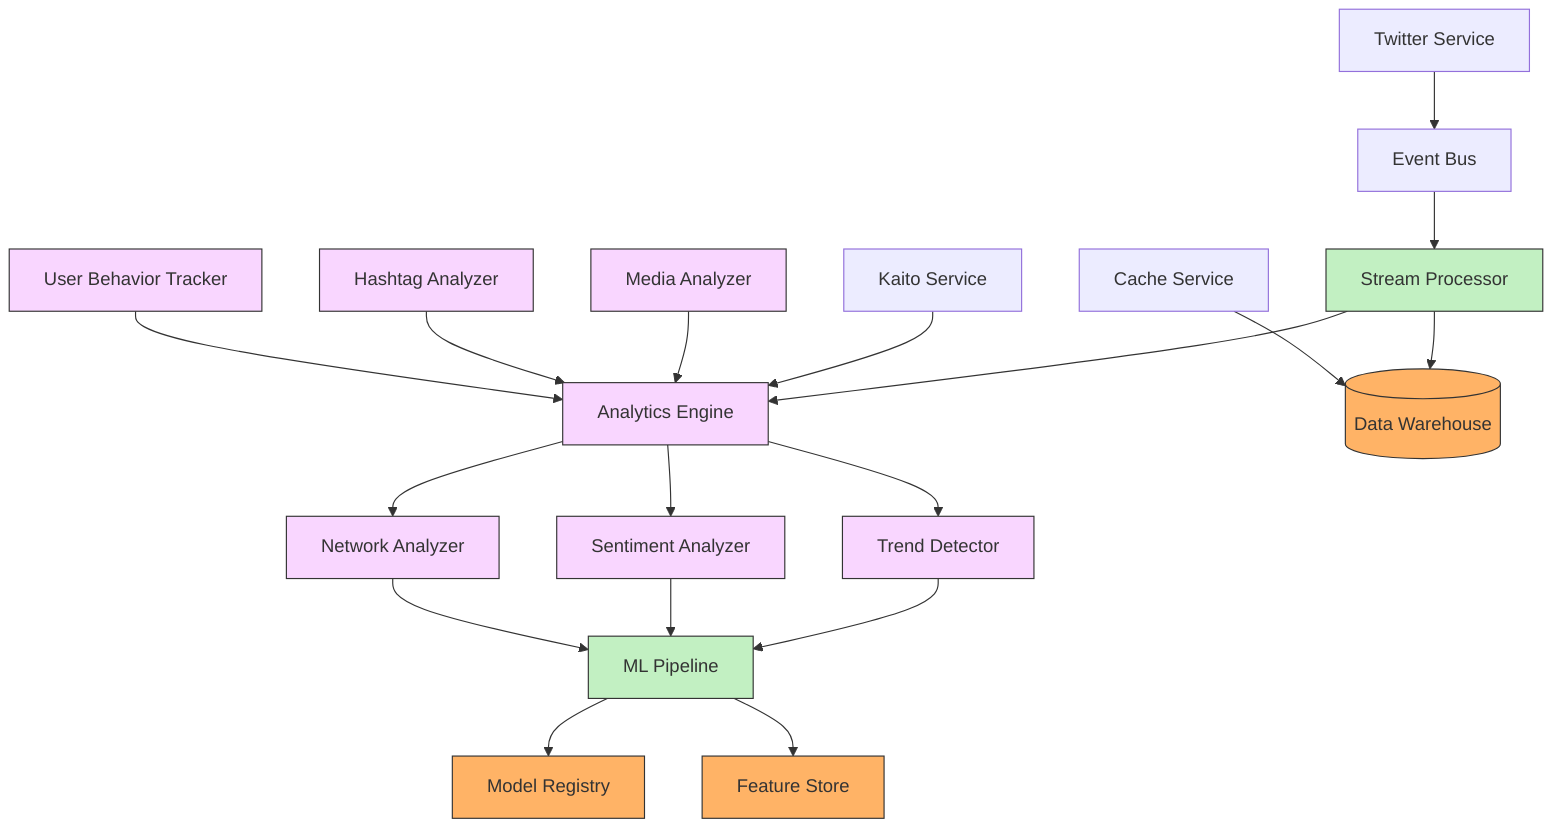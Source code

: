 graph TB
    %% Analytics Components
    AnalyticsEngine[Analytics Engine]
    TrendDetector[Trend Detector]
    SentimentAnalyzer[Sentiment Analyzer]
    NetworkAnalyzer[Network Analyzer]
    DataWarehouse[(Data Warehouse)]
    
    %% Stream Processing
    StreamProcessor[Stream Processor]
    EventBus[Event Bus]
    
    %% ML Components
    MLPipeline[ML Pipeline]
    ModelRegistry[Model Registry]
    FeatureStore[Feature Store]
    
    %% Existing Components
    TwitterService[Twitter Service]
    CacheService[Cache Service]
    KaitoService[Kaito Service]
    
    %% New Data Sources
    MediaAnalyzer[Media Analyzer]
    HashtagAnalyzer[Hashtag Analyzer]
    UserBehaviorTracker[User Behavior Tracker]
    
    %% Relationships
    TwitterService --> EventBus
    EventBus --> StreamProcessor
    StreamProcessor --> AnalyticsEngine
    StreamProcessor --> DataWarehouse
    
    AnalyticsEngine --> TrendDetector
    AnalyticsEngine --> SentimentAnalyzer
    AnalyticsEngine --> NetworkAnalyzer
    
    TrendDetector --> MLPipeline
    SentimentAnalyzer --> MLPipeline
    NetworkAnalyzer --> MLPipeline
    
    MLPipeline --> ModelRegistry
    MLPipeline --> FeatureStore
    
    CacheService --> DataWarehouse
    KaitoService --> AnalyticsEngine
    
    MediaAnalyzer --> AnalyticsEngine
    HashtagAnalyzer --> AnalyticsEngine
    UserBehaviorTracker --> AnalyticsEngine
    
    %% Styling
    classDef analytics fill:#f9d6ff,stroke:#333,stroke-width:1px
    classDef storage fill:#ffb366,stroke:#333,stroke-width:1px
    classDef ml fill:#b3e6ff,stroke:#333,stroke-width:1px
    classDef processor fill:#c2f0c2,stroke:#333,stroke-width:1px
    
    class AnalyticsEngine,TrendDetector,SentimentAnalyzer,NetworkAnalyzer analytics;
    class DataWarehouse,FeatureStore,ModelRegistry storage;
    class MLPipeline,StreamProcessor processor;
    class MediaAnalyzer,HashtagAnalyzer,UserBehaviorTracker analytics;